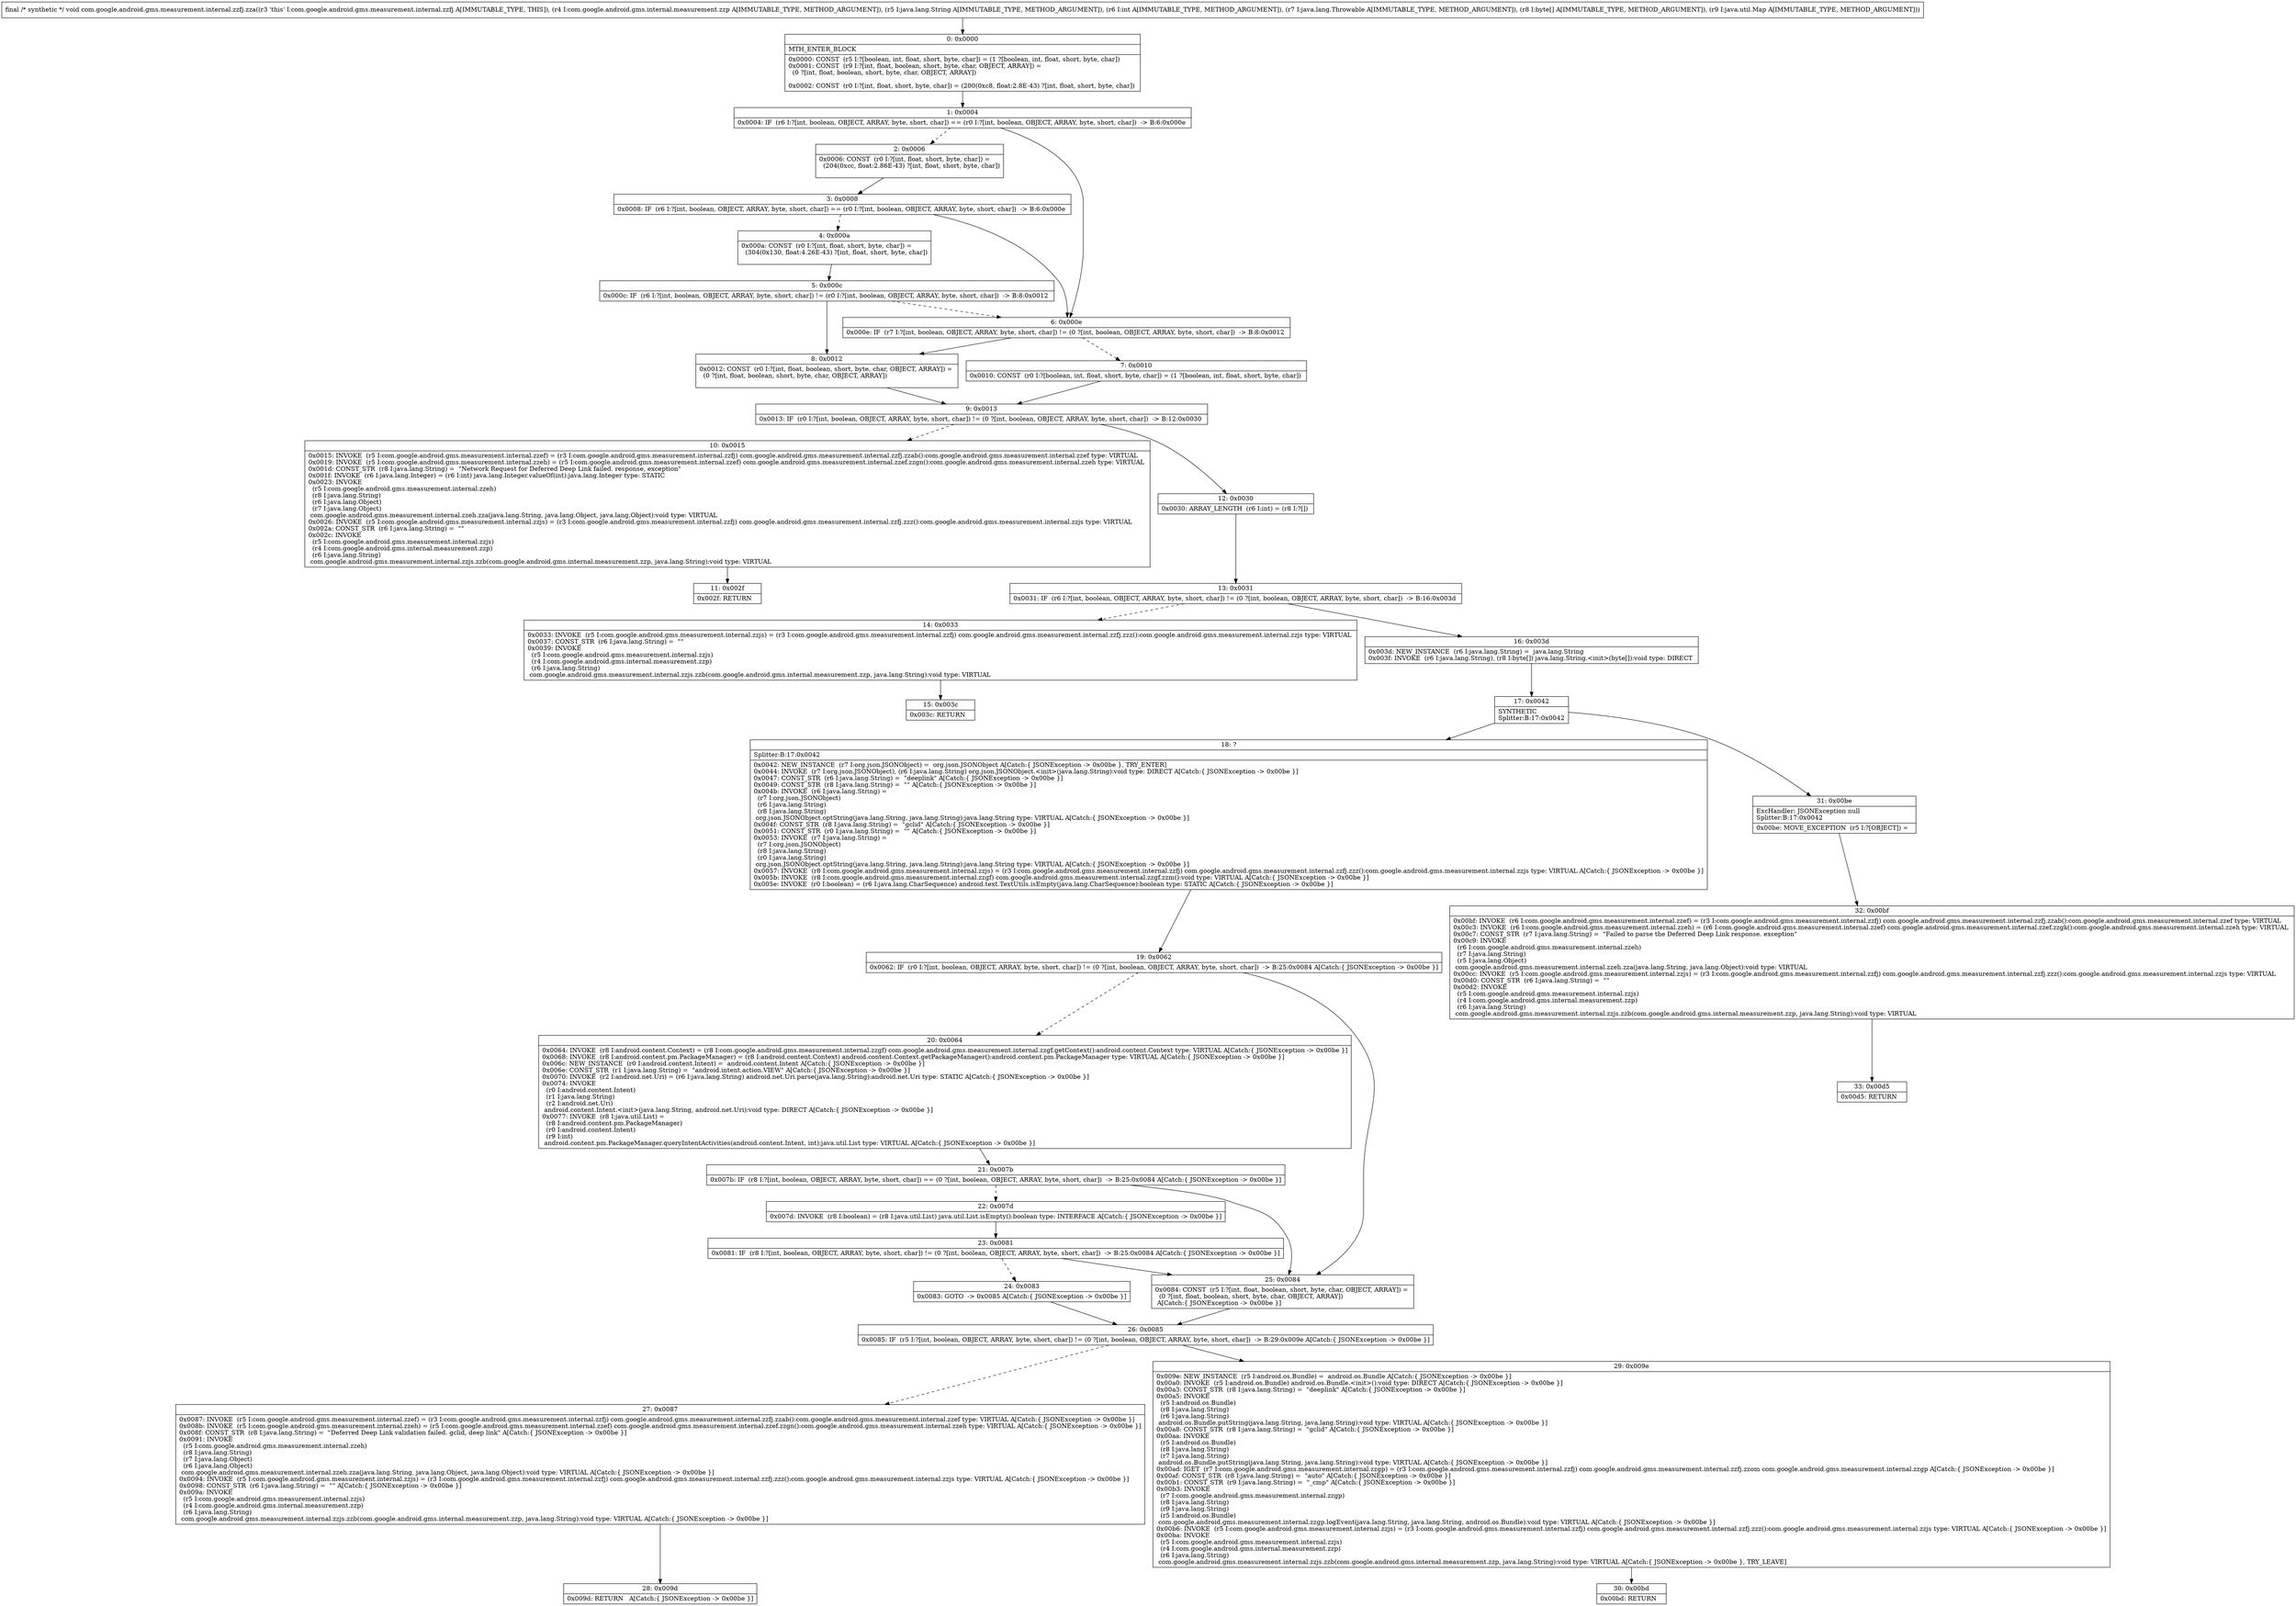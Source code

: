 digraph "CFG forcom.google.android.gms.measurement.internal.zzfj.zza(Lcom\/google\/android\/gms\/internal\/measurement\/zzp;Ljava\/lang\/String;ILjava\/lang\/Throwable;[BLjava\/util\/Map;)V" {
Node_0 [shape=record,label="{0\:\ 0x0000|MTH_ENTER_BLOCK\l|0x0000: CONST  (r5 I:?[boolean, int, float, short, byte, char]) = (1 ?[boolean, int, float, short, byte, char]) \l0x0001: CONST  (r9 I:?[int, float, boolean, short, byte, char, OBJECT, ARRAY]) = \l  (0 ?[int, float, boolean, short, byte, char, OBJECT, ARRAY])\l \l0x0002: CONST  (r0 I:?[int, float, short, byte, char]) = (200(0xc8, float:2.8E\-43) ?[int, float, short, byte, char]) \l}"];
Node_1 [shape=record,label="{1\:\ 0x0004|0x0004: IF  (r6 I:?[int, boolean, OBJECT, ARRAY, byte, short, char]) == (r0 I:?[int, boolean, OBJECT, ARRAY, byte, short, char])  \-\> B:6:0x000e \l}"];
Node_2 [shape=record,label="{2\:\ 0x0006|0x0006: CONST  (r0 I:?[int, float, short, byte, char]) = \l  (204(0xcc, float:2.86E\-43) ?[int, float, short, byte, char])\l \l}"];
Node_3 [shape=record,label="{3\:\ 0x0008|0x0008: IF  (r6 I:?[int, boolean, OBJECT, ARRAY, byte, short, char]) == (r0 I:?[int, boolean, OBJECT, ARRAY, byte, short, char])  \-\> B:6:0x000e \l}"];
Node_4 [shape=record,label="{4\:\ 0x000a|0x000a: CONST  (r0 I:?[int, float, short, byte, char]) = \l  (304(0x130, float:4.26E\-43) ?[int, float, short, byte, char])\l \l}"];
Node_5 [shape=record,label="{5\:\ 0x000c|0x000c: IF  (r6 I:?[int, boolean, OBJECT, ARRAY, byte, short, char]) != (r0 I:?[int, boolean, OBJECT, ARRAY, byte, short, char])  \-\> B:8:0x0012 \l}"];
Node_6 [shape=record,label="{6\:\ 0x000e|0x000e: IF  (r7 I:?[int, boolean, OBJECT, ARRAY, byte, short, char]) != (0 ?[int, boolean, OBJECT, ARRAY, byte, short, char])  \-\> B:8:0x0012 \l}"];
Node_7 [shape=record,label="{7\:\ 0x0010|0x0010: CONST  (r0 I:?[boolean, int, float, short, byte, char]) = (1 ?[boolean, int, float, short, byte, char]) \l}"];
Node_8 [shape=record,label="{8\:\ 0x0012|0x0012: CONST  (r0 I:?[int, float, boolean, short, byte, char, OBJECT, ARRAY]) = \l  (0 ?[int, float, boolean, short, byte, char, OBJECT, ARRAY])\l \l}"];
Node_9 [shape=record,label="{9\:\ 0x0013|0x0013: IF  (r0 I:?[int, boolean, OBJECT, ARRAY, byte, short, char]) != (0 ?[int, boolean, OBJECT, ARRAY, byte, short, char])  \-\> B:12:0x0030 \l}"];
Node_10 [shape=record,label="{10\:\ 0x0015|0x0015: INVOKE  (r5 I:com.google.android.gms.measurement.internal.zzef) = (r3 I:com.google.android.gms.measurement.internal.zzfj) com.google.android.gms.measurement.internal.zzfj.zzab():com.google.android.gms.measurement.internal.zzef type: VIRTUAL \l0x0019: INVOKE  (r5 I:com.google.android.gms.measurement.internal.zzeh) = (r5 I:com.google.android.gms.measurement.internal.zzef) com.google.android.gms.measurement.internal.zzef.zzgn():com.google.android.gms.measurement.internal.zzeh type: VIRTUAL \l0x001d: CONST_STR  (r8 I:java.lang.String) =  \"Network Request for Deferred Deep Link failed. response, exception\" \l0x001f: INVOKE  (r6 I:java.lang.Integer) = (r6 I:int) java.lang.Integer.valueOf(int):java.lang.Integer type: STATIC \l0x0023: INVOKE  \l  (r5 I:com.google.android.gms.measurement.internal.zzeh)\l  (r8 I:java.lang.String)\l  (r6 I:java.lang.Object)\l  (r7 I:java.lang.Object)\l com.google.android.gms.measurement.internal.zzeh.zza(java.lang.String, java.lang.Object, java.lang.Object):void type: VIRTUAL \l0x0026: INVOKE  (r5 I:com.google.android.gms.measurement.internal.zzjs) = (r3 I:com.google.android.gms.measurement.internal.zzfj) com.google.android.gms.measurement.internal.zzfj.zzz():com.google.android.gms.measurement.internal.zzjs type: VIRTUAL \l0x002a: CONST_STR  (r6 I:java.lang.String) =  \"\" \l0x002c: INVOKE  \l  (r5 I:com.google.android.gms.measurement.internal.zzjs)\l  (r4 I:com.google.android.gms.internal.measurement.zzp)\l  (r6 I:java.lang.String)\l com.google.android.gms.measurement.internal.zzjs.zzb(com.google.android.gms.internal.measurement.zzp, java.lang.String):void type: VIRTUAL \l}"];
Node_11 [shape=record,label="{11\:\ 0x002f|0x002f: RETURN   \l}"];
Node_12 [shape=record,label="{12\:\ 0x0030|0x0030: ARRAY_LENGTH  (r6 I:int) = (r8 I:?[]) \l}"];
Node_13 [shape=record,label="{13\:\ 0x0031|0x0031: IF  (r6 I:?[int, boolean, OBJECT, ARRAY, byte, short, char]) != (0 ?[int, boolean, OBJECT, ARRAY, byte, short, char])  \-\> B:16:0x003d \l}"];
Node_14 [shape=record,label="{14\:\ 0x0033|0x0033: INVOKE  (r5 I:com.google.android.gms.measurement.internal.zzjs) = (r3 I:com.google.android.gms.measurement.internal.zzfj) com.google.android.gms.measurement.internal.zzfj.zzz():com.google.android.gms.measurement.internal.zzjs type: VIRTUAL \l0x0037: CONST_STR  (r6 I:java.lang.String) =  \"\" \l0x0039: INVOKE  \l  (r5 I:com.google.android.gms.measurement.internal.zzjs)\l  (r4 I:com.google.android.gms.internal.measurement.zzp)\l  (r6 I:java.lang.String)\l com.google.android.gms.measurement.internal.zzjs.zzb(com.google.android.gms.internal.measurement.zzp, java.lang.String):void type: VIRTUAL \l}"];
Node_15 [shape=record,label="{15\:\ 0x003c|0x003c: RETURN   \l}"];
Node_16 [shape=record,label="{16\:\ 0x003d|0x003d: NEW_INSTANCE  (r6 I:java.lang.String) =  java.lang.String \l0x003f: INVOKE  (r6 I:java.lang.String), (r8 I:byte[]) java.lang.String.\<init\>(byte[]):void type: DIRECT \l}"];
Node_17 [shape=record,label="{17\:\ 0x0042|SYNTHETIC\lSplitter:B:17:0x0042\l}"];
Node_18 [shape=record,label="{18\:\ ?|Splitter:B:17:0x0042\l|0x0042: NEW_INSTANCE  (r7 I:org.json.JSONObject) =  org.json.JSONObject A[Catch:\{ JSONException \-\> 0x00be \}, TRY_ENTER]\l0x0044: INVOKE  (r7 I:org.json.JSONObject), (r6 I:java.lang.String) org.json.JSONObject.\<init\>(java.lang.String):void type: DIRECT A[Catch:\{ JSONException \-\> 0x00be \}]\l0x0047: CONST_STR  (r6 I:java.lang.String) =  \"deeplink\" A[Catch:\{ JSONException \-\> 0x00be \}]\l0x0049: CONST_STR  (r8 I:java.lang.String) =  \"\" A[Catch:\{ JSONException \-\> 0x00be \}]\l0x004b: INVOKE  (r6 I:java.lang.String) = \l  (r7 I:org.json.JSONObject)\l  (r6 I:java.lang.String)\l  (r8 I:java.lang.String)\l org.json.JSONObject.optString(java.lang.String, java.lang.String):java.lang.String type: VIRTUAL A[Catch:\{ JSONException \-\> 0x00be \}]\l0x004f: CONST_STR  (r8 I:java.lang.String) =  \"gclid\" A[Catch:\{ JSONException \-\> 0x00be \}]\l0x0051: CONST_STR  (r0 I:java.lang.String) =  \"\" A[Catch:\{ JSONException \-\> 0x00be \}]\l0x0053: INVOKE  (r7 I:java.lang.String) = \l  (r7 I:org.json.JSONObject)\l  (r8 I:java.lang.String)\l  (r0 I:java.lang.String)\l org.json.JSONObject.optString(java.lang.String, java.lang.String):java.lang.String type: VIRTUAL A[Catch:\{ JSONException \-\> 0x00be \}]\l0x0057: INVOKE  (r8 I:com.google.android.gms.measurement.internal.zzjs) = (r3 I:com.google.android.gms.measurement.internal.zzfj) com.google.android.gms.measurement.internal.zzfj.zzz():com.google.android.gms.measurement.internal.zzjs type: VIRTUAL A[Catch:\{ JSONException \-\> 0x00be \}]\l0x005b: INVOKE  (r8 I:com.google.android.gms.measurement.internal.zzgf) com.google.android.gms.measurement.internal.zzgf.zzm():void type: VIRTUAL A[Catch:\{ JSONException \-\> 0x00be \}]\l0x005e: INVOKE  (r0 I:boolean) = (r6 I:java.lang.CharSequence) android.text.TextUtils.isEmpty(java.lang.CharSequence):boolean type: STATIC A[Catch:\{ JSONException \-\> 0x00be \}]\l}"];
Node_19 [shape=record,label="{19\:\ 0x0062|0x0062: IF  (r0 I:?[int, boolean, OBJECT, ARRAY, byte, short, char]) != (0 ?[int, boolean, OBJECT, ARRAY, byte, short, char])  \-\> B:25:0x0084 A[Catch:\{ JSONException \-\> 0x00be \}]\l}"];
Node_20 [shape=record,label="{20\:\ 0x0064|0x0064: INVOKE  (r8 I:android.content.Context) = (r8 I:com.google.android.gms.measurement.internal.zzgf) com.google.android.gms.measurement.internal.zzgf.getContext():android.content.Context type: VIRTUAL A[Catch:\{ JSONException \-\> 0x00be \}]\l0x0068: INVOKE  (r8 I:android.content.pm.PackageManager) = (r8 I:android.content.Context) android.content.Context.getPackageManager():android.content.pm.PackageManager type: VIRTUAL A[Catch:\{ JSONException \-\> 0x00be \}]\l0x006c: NEW_INSTANCE  (r0 I:android.content.Intent) =  android.content.Intent A[Catch:\{ JSONException \-\> 0x00be \}]\l0x006e: CONST_STR  (r1 I:java.lang.String) =  \"android.intent.action.VIEW\" A[Catch:\{ JSONException \-\> 0x00be \}]\l0x0070: INVOKE  (r2 I:android.net.Uri) = (r6 I:java.lang.String) android.net.Uri.parse(java.lang.String):android.net.Uri type: STATIC A[Catch:\{ JSONException \-\> 0x00be \}]\l0x0074: INVOKE  \l  (r0 I:android.content.Intent)\l  (r1 I:java.lang.String)\l  (r2 I:android.net.Uri)\l android.content.Intent.\<init\>(java.lang.String, android.net.Uri):void type: DIRECT A[Catch:\{ JSONException \-\> 0x00be \}]\l0x0077: INVOKE  (r8 I:java.util.List) = \l  (r8 I:android.content.pm.PackageManager)\l  (r0 I:android.content.Intent)\l  (r9 I:int)\l android.content.pm.PackageManager.queryIntentActivities(android.content.Intent, int):java.util.List type: VIRTUAL A[Catch:\{ JSONException \-\> 0x00be \}]\l}"];
Node_21 [shape=record,label="{21\:\ 0x007b|0x007b: IF  (r8 I:?[int, boolean, OBJECT, ARRAY, byte, short, char]) == (0 ?[int, boolean, OBJECT, ARRAY, byte, short, char])  \-\> B:25:0x0084 A[Catch:\{ JSONException \-\> 0x00be \}]\l}"];
Node_22 [shape=record,label="{22\:\ 0x007d|0x007d: INVOKE  (r8 I:boolean) = (r8 I:java.util.List) java.util.List.isEmpty():boolean type: INTERFACE A[Catch:\{ JSONException \-\> 0x00be \}]\l}"];
Node_23 [shape=record,label="{23\:\ 0x0081|0x0081: IF  (r8 I:?[int, boolean, OBJECT, ARRAY, byte, short, char]) != (0 ?[int, boolean, OBJECT, ARRAY, byte, short, char])  \-\> B:25:0x0084 A[Catch:\{ JSONException \-\> 0x00be \}]\l}"];
Node_24 [shape=record,label="{24\:\ 0x0083|0x0083: GOTO  \-\> 0x0085 A[Catch:\{ JSONException \-\> 0x00be \}]\l}"];
Node_25 [shape=record,label="{25\:\ 0x0084|0x0084: CONST  (r5 I:?[int, float, boolean, short, byte, char, OBJECT, ARRAY]) = \l  (0 ?[int, float, boolean, short, byte, char, OBJECT, ARRAY])\l A[Catch:\{ JSONException \-\> 0x00be \}]\l}"];
Node_26 [shape=record,label="{26\:\ 0x0085|0x0085: IF  (r5 I:?[int, boolean, OBJECT, ARRAY, byte, short, char]) != (0 ?[int, boolean, OBJECT, ARRAY, byte, short, char])  \-\> B:29:0x009e A[Catch:\{ JSONException \-\> 0x00be \}]\l}"];
Node_27 [shape=record,label="{27\:\ 0x0087|0x0087: INVOKE  (r5 I:com.google.android.gms.measurement.internal.zzef) = (r3 I:com.google.android.gms.measurement.internal.zzfj) com.google.android.gms.measurement.internal.zzfj.zzab():com.google.android.gms.measurement.internal.zzef type: VIRTUAL A[Catch:\{ JSONException \-\> 0x00be \}]\l0x008b: INVOKE  (r5 I:com.google.android.gms.measurement.internal.zzeh) = (r5 I:com.google.android.gms.measurement.internal.zzef) com.google.android.gms.measurement.internal.zzef.zzgn():com.google.android.gms.measurement.internal.zzeh type: VIRTUAL A[Catch:\{ JSONException \-\> 0x00be \}]\l0x008f: CONST_STR  (r8 I:java.lang.String) =  \"Deferred Deep Link validation failed. gclid, deep link\" A[Catch:\{ JSONException \-\> 0x00be \}]\l0x0091: INVOKE  \l  (r5 I:com.google.android.gms.measurement.internal.zzeh)\l  (r8 I:java.lang.String)\l  (r7 I:java.lang.Object)\l  (r6 I:java.lang.Object)\l com.google.android.gms.measurement.internal.zzeh.zza(java.lang.String, java.lang.Object, java.lang.Object):void type: VIRTUAL A[Catch:\{ JSONException \-\> 0x00be \}]\l0x0094: INVOKE  (r5 I:com.google.android.gms.measurement.internal.zzjs) = (r3 I:com.google.android.gms.measurement.internal.zzfj) com.google.android.gms.measurement.internal.zzfj.zzz():com.google.android.gms.measurement.internal.zzjs type: VIRTUAL A[Catch:\{ JSONException \-\> 0x00be \}]\l0x0098: CONST_STR  (r6 I:java.lang.String) =  \"\" A[Catch:\{ JSONException \-\> 0x00be \}]\l0x009a: INVOKE  \l  (r5 I:com.google.android.gms.measurement.internal.zzjs)\l  (r4 I:com.google.android.gms.internal.measurement.zzp)\l  (r6 I:java.lang.String)\l com.google.android.gms.measurement.internal.zzjs.zzb(com.google.android.gms.internal.measurement.zzp, java.lang.String):void type: VIRTUAL A[Catch:\{ JSONException \-\> 0x00be \}]\l}"];
Node_28 [shape=record,label="{28\:\ 0x009d|0x009d: RETURN   A[Catch:\{ JSONException \-\> 0x00be \}]\l}"];
Node_29 [shape=record,label="{29\:\ 0x009e|0x009e: NEW_INSTANCE  (r5 I:android.os.Bundle) =  android.os.Bundle A[Catch:\{ JSONException \-\> 0x00be \}]\l0x00a0: INVOKE  (r5 I:android.os.Bundle) android.os.Bundle.\<init\>():void type: DIRECT A[Catch:\{ JSONException \-\> 0x00be \}]\l0x00a3: CONST_STR  (r8 I:java.lang.String) =  \"deeplink\" A[Catch:\{ JSONException \-\> 0x00be \}]\l0x00a5: INVOKE  \l  (r5 I:android.os.Bundle)\l  (r8 I:java.lang.String)\l  (r6 I:java.lang.String)\l android.os.Bundle.putString(java.lang.String, java.lang.String):void type: VIRTUAL A[Catch:\{ JSONException \-\> 0x00be \}]\l0x00a8: CONST_STR  (r8 I:java.lang.String) =  \"gclid\" A[Catch:\{ JSONException \-\> 0x00be \}]\l0x00aa: INVOKE  \l  (r5 I:android.os.Bundle)\l  (r8 I:java.lang.String)\l  (r7 I:java.lang.String)\l android.os.Bundle.putString(java.lang.String, java.lang.String):void type: VIRTUAL A[Catch:\{ JSONException \-\> 0x00be \}]\l0x00ad: IGET  (r7 I:com.google.android.gms.measurement.internal.zzgp) = (r3 I:com.google.android.gms.measurement.internal.zzfj) com.google.android.gms.measurement.internal.zzfj.zzom com.google.android.gms.measurement.internal.zzgp A[Catch:\{ JSONException \-\> 0x00be \}]\l0x00af: CONST_STR  (r8 I:java.lang.String) =  \"auto\" A[Catch:\{ JSONException \-\> 0x00be \}]\l0x00b1: CONST_STR  (r9 I:java.lang.String) =  \"_cmp\" A[Catch:\{ JSONException \-\> 0x00be \}]\l0x00b3: INVOKE  \l  (r7 I:com.google.android.gms.measurement.internal.zzgp)\l  (r8 I:java.lang.String)\l  (r9 I:java.lang.String)\l  (r5 I:android.os.Bundle)\l com.google.android.gms.measurement.internal.zzgp.logEvent(java.lang.String, java.lang.String, android.os.Bundle):void type: VIRTUAL A[Catch:\{ JSONException \-\> 0x00be \}]\l0x00b6: INVOKE  (r5 I:com.google.android.gms.measurement.internal.zzjs) = (r3 I:com.google.android.gms.measurement.internal.zzfj) com.google.android.gms.measurement.internal.zzfj.zzz():com.google.android.gms.measurement.internal.zzjs type: VIRTUAL A[Catch:\{ JSONException \-\> 0x00be \}]\l0x00ba: INVOKE  \l  (r5 I:com.google.android.gms.measurement.internal.zzjs)\l  (r4 I:com.google.android.gms.internal.measurement.zzp)\l  (r6 I:java.lang.String)\l com.google.android.gms.measurement.internal.zzjs.zzb(com.google.android.gms.internal.measurement.zzp, java.lang.String):void type: VIRTUAL A[Catch:\{ JSONException \-\> 0x00be \}, TRY_LEAVE]\l}"];
Node_30 [shape=record,label="{30\:\ 0x00bd|0x00bd: RETURN   \l}"];
Node_31 [shape=record,label="{31\:\ 0x00be|ExcHandler: JSONException null\lSplitter:B:17:0x0042\l|0x00be: MOVE_EXCEPTION  (r5 I:?[OBJECT]) =  \l}"];
Node_32 [shape=record,label="{32\:\ 0x00bf|0x00bf: INVOKE  (r6 I:com.google.android.gms.measurement.internal.zzef) = (r3 I:com.google.android.gms.measurement.internal.zzfj) com.google.android.gms.measurement.internal.zzfj.zzab():com.google.android.gms.measurement.internal.zzef type: VIRTUAL \l0x00c3: INVOKE  (r6 I:com.google.android.gms.measurement.internal.zzeh) = (r6 I:com.google.android.gms.measurement.internal.zzef) com.google.android.gms.measurement.internal.zzef.zzgk():com.google.android.gms.measurement.internal.zzeh type: VIRTUAL \l0x00c7: CONST_STR  (r7 I:java.lang.String) =  \"Failed to parse the Deferred Deep Link response. exception\" \l0x00c9: INVOKE  \l  (r6 I:com.google.android.gms.measurement.internal.zzeh)\l  (r7 I:java.lang.String)\l  (r5 I:java.lang.Object)\l com.google.android.gms.measurement.internal.zzeh.zza(java.lang.String, java.lang.Object):void type: VIRTUAL \l0x00cc: INVOKE  (r5 I:com.google.android.gms.measurement.internal.zzjs) = (r3 I:com.google.android.gms.measurement.internal.zzfj) com.google.android.gms.measurement.internal.zzfj.zzz():com.google.android.gms.measurement.internal.zzjs type: VIRTUAL \l0x00d0: CONST_STR  (r6 I:java.lang.String) =  \"\" \l0x00d2: INVOKE  \l  (r5 I:com.google.android.gms.measurement.internal.zzjs)\l  (r4 I:com.google.android.gms.internal.measurement.zzp)\l  (r6 I:java.lang.String)\l com.google.android.gms.measurement.internal.zzjs.zzb(com.google.android.gms.internal.measurement.zzp, java.lang.String):void type: VIRTUAL \l}"];
Node_33 [shape=record,label="{33\:\ 0x00d5|0x00d5: RETURN   \l}"];
MethodNode[shape=record,label="{final \/* synthetic *\/ void com.google.android.gms.measurement.internal.zzfj.zza((r3 'this' I:com.google.android.gms.measurement.internal.zzfj A[IMMUTABLE_TYPE, THIS]), (r4 I:com.google.android.gms.internal.measurement.zzp A[IMMUTABLE_TYPE, METHOD_ARGUMENT]), (r5 I:java.lang.String A[IMMUTABLE_TYPE, METHOD_ARGUMENT]), (r6 I:int A[IMMUTABLE_TYPE, METHOD_ARGUMENT]), (r7 I:java.lang.Throwable A[IMMUTABLE_TYPE, METHOD_ARGUMENT]), (r8 I:byte[] A[IMMUTABLE_TYPE, METHOD_ARGUMENT]), (r9 I:java.util.Map A[IMMUTABLE_TYPE, METHOD_ARGUMENT])) }"];
MethodNode -> Node_0;
Node_0 -> Node_1;
Node_1 -> Node_2[style=dashed];
Node_1 -> Node_6;
Node_2 -> Node_3;
Node_3 -> Node_4[style=dashed];
Node_3 -> Node_6;
Node_4 -> Node_5;
Node_5 -> Node_6[style=dashed];
Node_5 -> Node_8;
Node_6 -> Node_7[style=dashed];
Node_6 -> Node_8;
Node_7 -> Node_9;
Node_8 -> Node_9;
Node_9 -> Node_10[style=dashed];
Node_9 -> Node_12;
Node_10 -> Node_11;
Node_12 -> Node_13;
Node_13 -> Node_14[style=dashed];
Node_13 -> Node_16;
Node_14 -> Node_15;
Node_16 -> Node_17;
Node_17 -> Node_18;
Node_17 -> Node_31;
Node_18 -> Node_19;
Node_19 -> Node_20[style=dashed];
Node_19 -> Node_25;
Node_20 -> Node_21;
Node_21 -> Node_22[style=dashed];
Node_21 -> Node_25;
Node_22 -> Node_23;
Node_23 -> Node_24[style=dashed];
Node_23 -> Node_25;
Node_24 -> Node_26;
Node_25 -> Node_26;
Node_26 -> Node_27[style=dashed];
Node_26 -> Node_29;
Node_27 -> Node_28;
Node_29 -> Node_30;
Node_31 -> Node_32;
Node_32 -> Node_33;
}

